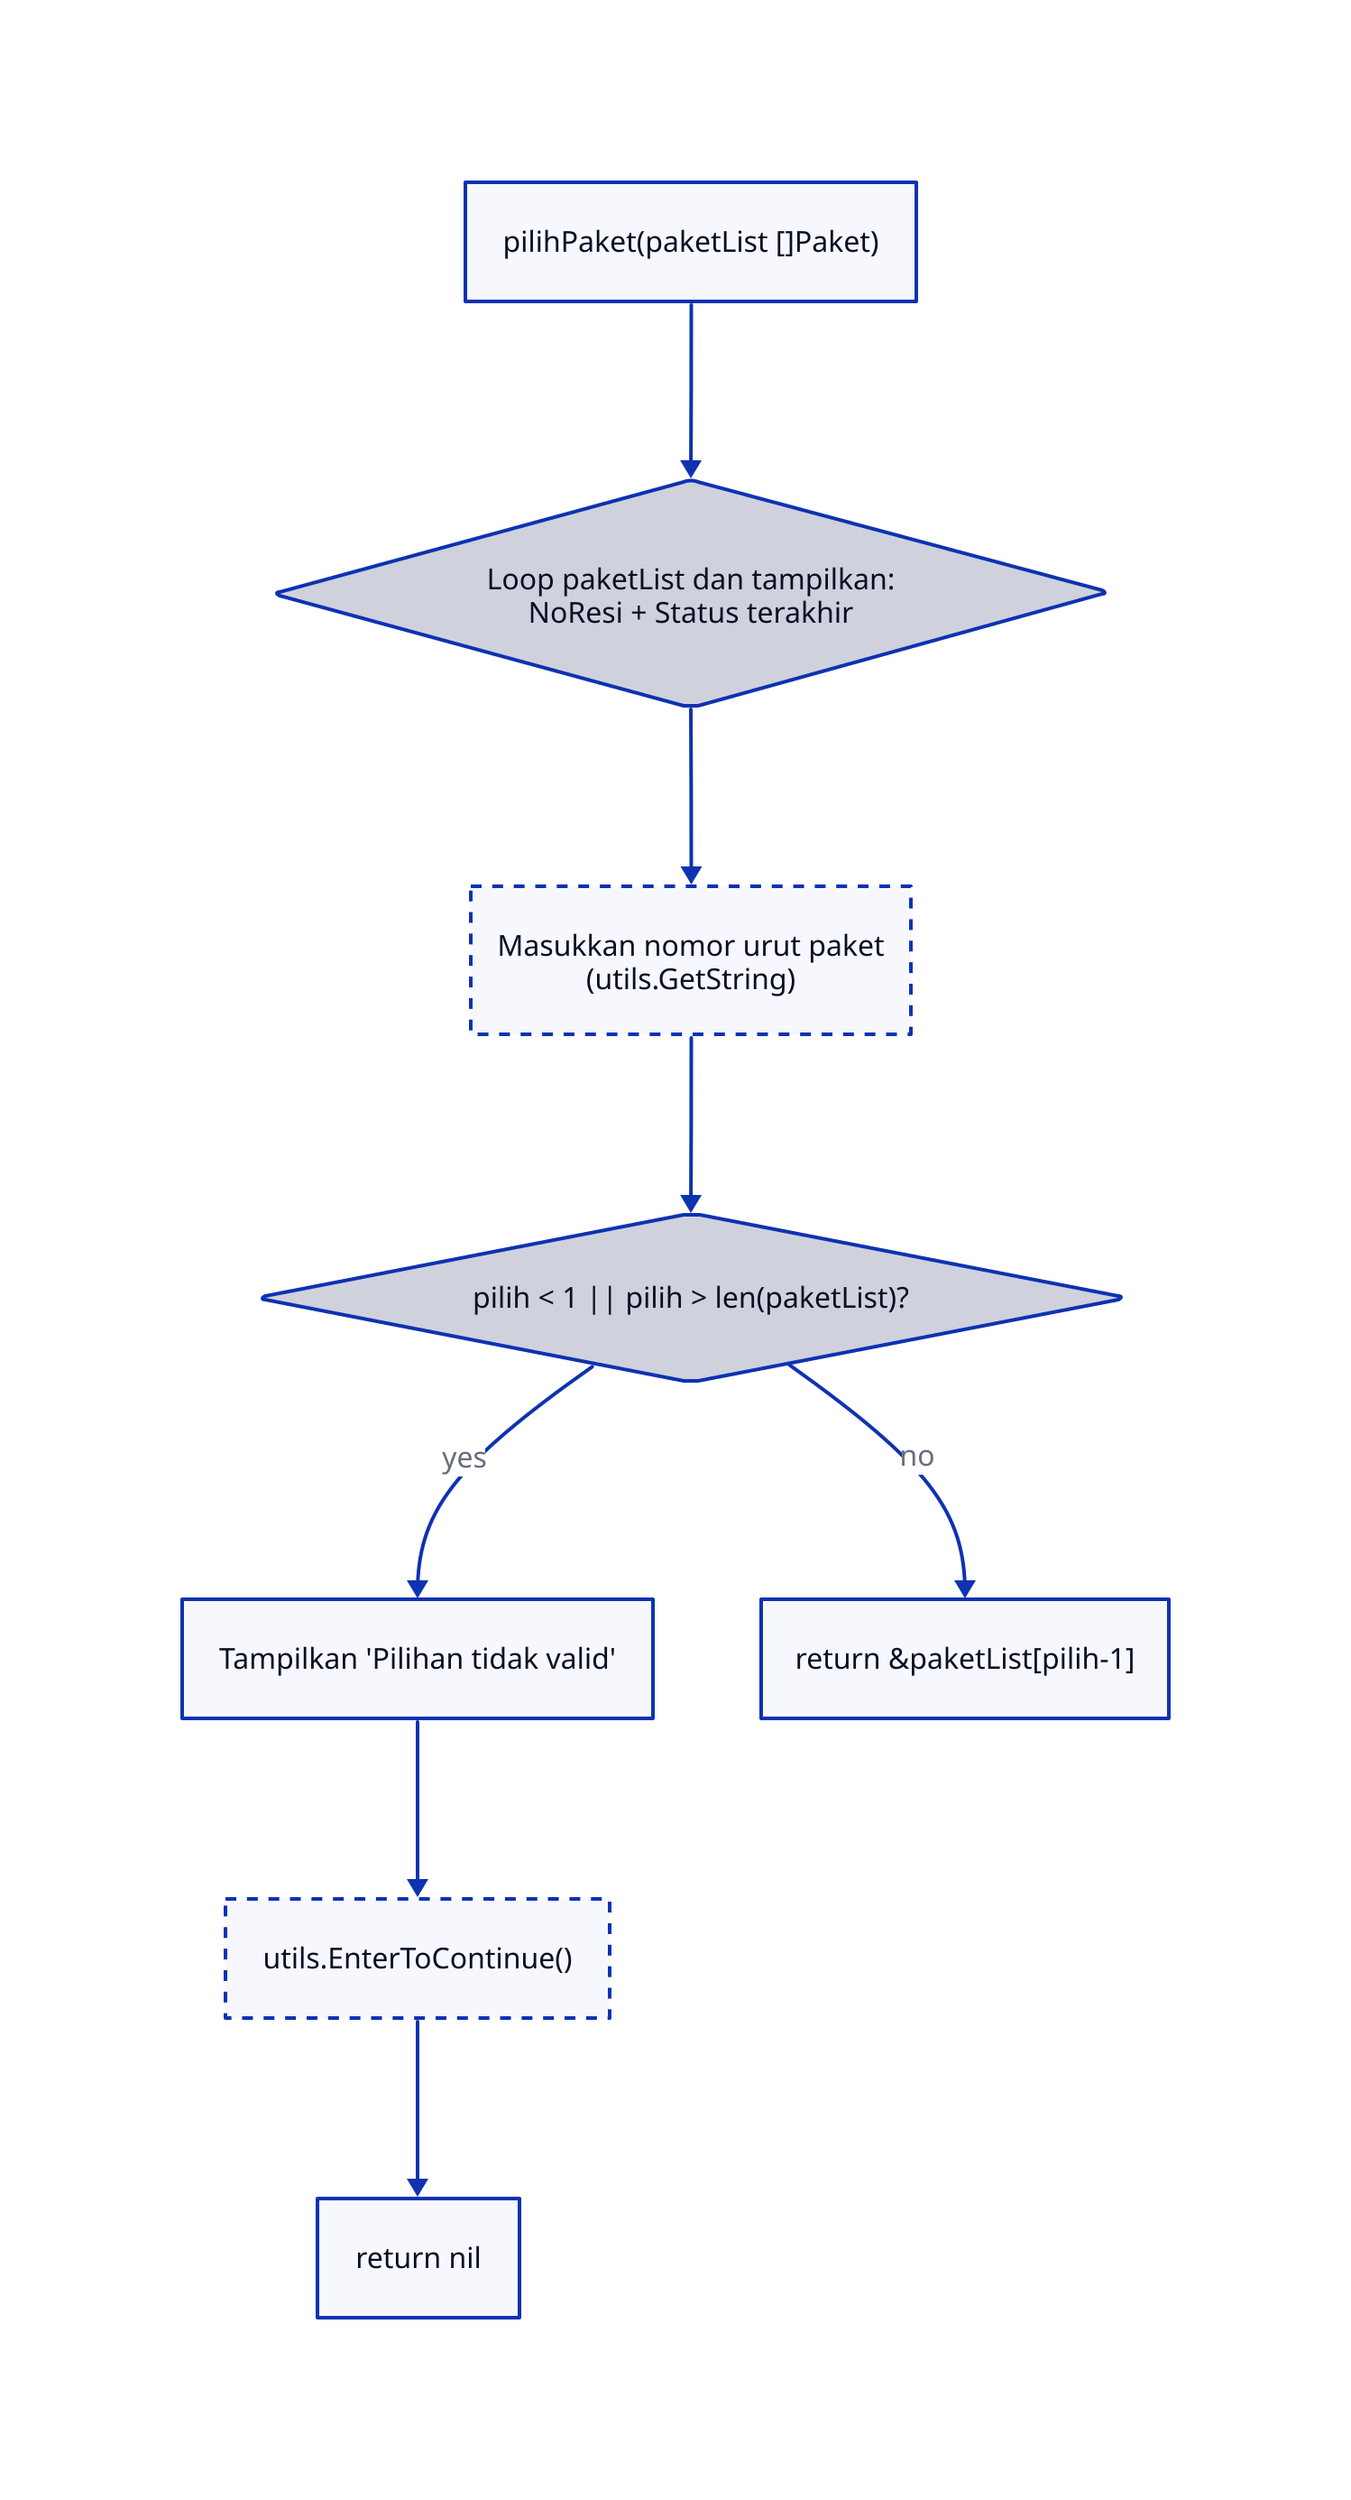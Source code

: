 pilihPaket: {
  label: "pilihPaket(paketList []Paket)"
  shape: rectangle
}

TampilkanDaftar: {
  label: "Loop paketList dan tampilkan:\nNoResi + Status terakhir"
  shape: diamond
}

PromptInput: {
  shape: rectangle
  label: "Masukkan nomor urut paket\n(utils.GetString)"
  style: {
    stroke-dash: 3
  }
}

CekValid: {
  label: "pilih < 1 || pilih > len(paketList)?"
  shape: diamond
}

TampilkanError: {
  label: "Tampilkan 'Pilihan tidak valid'"
  shape: rectangle
}

EnterToContinue: {
  label: "utils.EnterToContinue()"
  shape: rectangle
  style: {
    stroke-dash: 3
  }
}

ReturnNil: {
  label: "return nil"
  shape: rectangle
}

ReturnPaket: {
  label: "return &paketList[pilih-1]"
  shape: rectangle
}

pilihPaket -> TampilkanDaftar -> PromptInput -> CekValid
CekValid -> TampilkanError: yes
TampilkanError -> EnterToContinue -> ReturnNil
CekValid -> ReturnPaket: no

